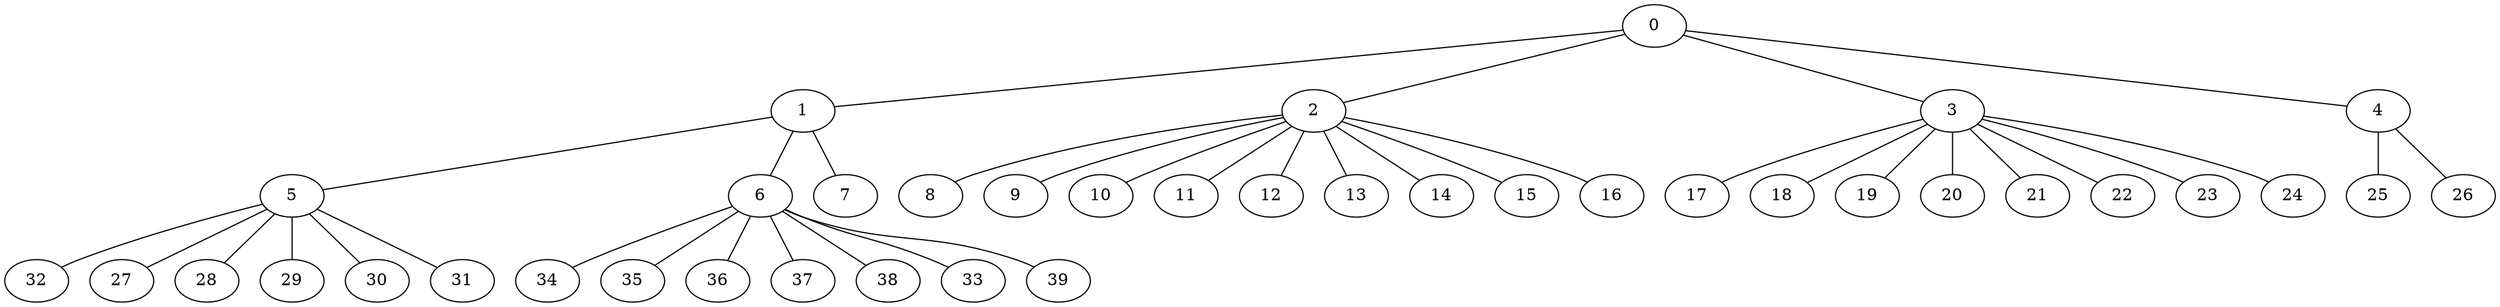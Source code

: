 
graph graphname {
    0 -- 1
0 -- 2
0 -- 3
0 -- 4
1 -- 5
1 -- 6
1 -- 7
2 -- 8
2 -- 9
2 -- 10
2 -- 11
2 -- 12
2 -- 13
2 -- 14
2 -- 15
2 -- 16
3 -- 17
3 -- 18
3 -- 19
3 -- 20
3 -- 21
3 -- 22
3 -- 23
3 -- 24
4 -- 25
4 -- 26
5 -- 32
5 -- 27
5 -- 28
5 -- 29
5 -- 30
5 -- 31
6 -- 34
6 -- 35
6 -- 36
6 -- 37
6 -- 38
6 -- 33
6 -- 39

}
